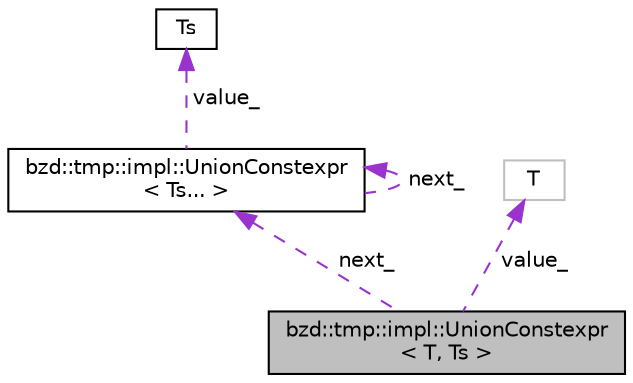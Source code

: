 digraph "bzd::tmp::impl::UnionConstexpr&lt; T, Ts &gt;"
{
  edge [fontname="Helvetica",fontsize="10",labelfontname="Helvetica",labelfontsize="10"];
  node [fontname="Helvetica",fontsize="10",shape=record];
  Node1 [label="bzd::tmp::impl::UnionConstexpr\l\< T, Ts \>",height=0.2,width=0.4,color="black", fillcolor="grey75", style="filled", fontcolor="black"];
  Node2 -> Node1 [dir="back",color="darkorchid3",fontsize="10",style="dashed",label=" next_" ,fontname="Helvetica"];
  Node2 [label="bzd::tmp::impl::UnionConstexpr\l\< Ts... \>",height=0.2,width=0.4,color="black", fillcolor="white", style="filled",URL="$unionbzd_1_1tmp_1_1impl_1_1UnionConstexpr.html"];
  Node2 -> Node2 [dir="back",color="darkorchid3",fontsize="10",style="dashed",label=" next_" ,fontname="Helvetica"];
  Node3 -> Node2 [dir="back",color="darkorchid3",fontsize="10",style="dashed",label=" value_" ,fontname="Helvetica"];
  Node3 [label="Ts",height=0.2,width=0.4,color="black", fillcolor="white", style="filled",URL="$classTs.html"];
  Node4 -> Node1 [dir="back",color="darkorchid3",fontsize="10",style="dashed",label=" value_" ,fontname="Helvetica"];
  Node4 [label="T",height=0.2,width=0.4,color="grey75", fillcolor="white", style="filled"];
}
